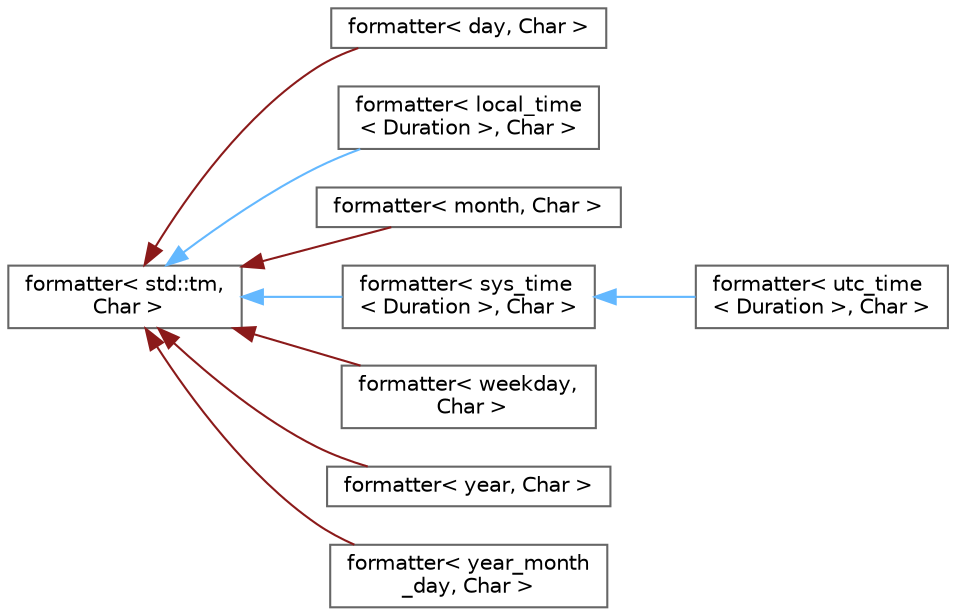 digraph "类继承关系图"
{
 // LATEX_PDF_SIZE
  bgcolor="transparent";
  edge [fontname=Helvetica,fontsize=10,labelfontname=Helvetica,labelfontsize=10];
  node [fontname=Helvetica,fontsize=10,shape=box,height=0.2,width=0.4];
  rankdir="LR";
  Node0 [id="Node000000",label="formatter\< std::tm,\l Char \>",height=0.2,width=0.4,color="grey40", fillcolor="white", style="filled",URL="$structformatter_3_01std_1_1tm_00_01_char_01_4.html",tooltip=" "];
  Node0 -> Node1 [id="edge4948_Node000000_Node000001",dir="back",color="firebrick4",style="solid",tooltip=" "];
  Node1 [id="Node000001",label="formatter\< day, Char \>",height=0.2,width=0.4,color="grey40", fillcolor="white", style="filled",URL="$structformatter_3_01day_00_01_char_01_4.html",tooltip=" "];
  Node0 -> Node2 [id="edge4949_Node000000_Node000002",dir="back",color="steelblue1",style="solid",tooltip=" "];
  Node2 [id="Node000002",label="formatter\< local_time\l\< Duration \>, Char \>",height=0.2,width=0.4,color="grey40", fillcolor="white", style="filled",URL="$structformatter_3_01local__time_3_01_duration_01_4_00_01_char_01_4.html",tooltip=" "];
  Node0 -> Node3 [id="edge4950_Node000000_Node000003",dir="back",color="firebrick4",style="solid",tooltip=" "];
  Node3 [id="Node000003",label="formatter\< month, Char \>",height=0.2,width=0.4,color="grey40", fillcolor="white", style="filled",URL="$structformatter_3_01month_00_01_char_01_4.html",tooltip=" "];
  Node0 -> Node4 [id="edge4951_Node000000_Node000004",dir="back",color="steelblue1",style="solid",tooltip=" "];
  Node4 [id="Node000004",label="formatter\< sys_time\l\< Duration \>, Char \>",height=0.2,width=0.4,color="grey40", fillcolor="white", style="filled",URL="$structformatter_3_01sys__time_3_01_duration_01_4_00_01_char_01_4.html",tooltip=" "];
  Node4 -> Node5 [id="edge4952_Node000004_Node000005",dir="back",color="steelblue1",style="solid",tooltip=" "];
  Node5 [id="Node000005",label="formatter\< utc_time\l\< Duration \>, Char \>",height=0.2,width=0.4,color="grey40", fillcolor="white", style="filled",URL="$structformatter_3_01utc__time_3_01_duration_01_4_00_01_char_01_4.html",tooltip=" "];
  Node0 -> Node6 [id="edge4953_Node000000_Node000006",dir="back",color="firebrick4",style="solid",tooltip=" "];
  Node6 [id="Node000006",label="formatter\< weekday,\l Char \>",height=0.2,width=0.4,color="grey40", fillcolor="white", style="filled",URL="$structformatter_3_01weekday_00_01_char_01_4.html",tooltip=" "];
  Node0 -> Node7 [id="edge4954_Node000000_Node000007",dir="back",color="firebrick4",style="solid",tooltip=" "];
  Node7 [id="Node000007",label="formatter\< year, Char \>",height=0.2,width=0.4,color="grey40", fillcolor="white", style="filled",URL="$structformatter_3_01year_00_01_char_01_4.html",tooltip=" "];
  Node0 -> Node8 [id="edge4955_Node000000_Node000008",dir="back",color="firebrick4",style="solid",tooltip=" "];
  Node8 [id="Node000008",label="formatter\< year_month\l_day, Char \>",height=0.2,width=0.4,color="grey40", fillcolor="white", style="filled",URL="$structformatter_3_01year__month__day_00_01_char_01_4.html",tooltip=" "];
}
